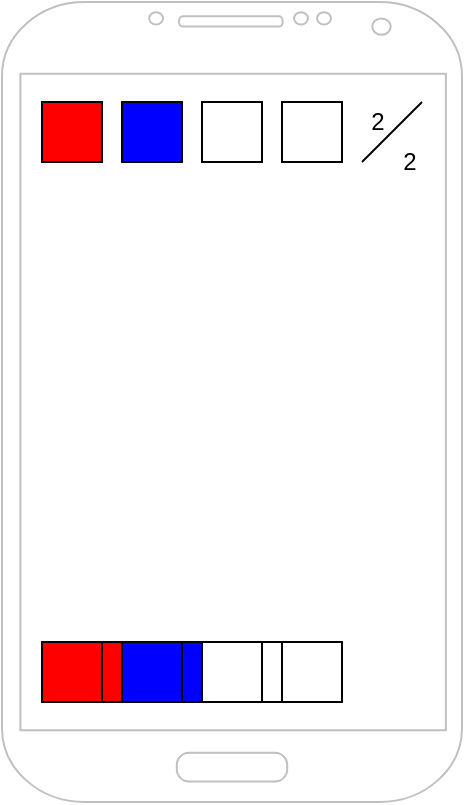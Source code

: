<mxfile version="13.7.6" type="device"><diagram id="pK9xunJMSPpkDzZ6Tgyt" name="Page-1"><mxGraphModel dx="652" dy="390" grid="1" gridSize="10" guides="1" tooltips="1" connect="1" arrows="1" fold="1" page="1" pageScale="1" pageWidth="850" pageHeight="1100" math="0" shadow="0"><root><mxCell id="0"/><mxCell id="1" parent="0"/><mxCell id="eqduDirs3xhwkr8ka6nJ-1" value="" style="verticalLabelPosition=bottom;verticalAlign=top;html=1;shadow=0;dashed=0;strokeWidth=1;shape=mxgraph.android.phone2;strokeColor=#c0c0c0;" vertex="1" parent="1"><mxGeometry x="50" y="50" width="230" height="400" as="geometry"/></mxCell><mxCell id="eqduDirs3xhwkr8ka6nJ-3" value="" style="rounded=0;whiteSpace=wrap;html=1;fillColor=#FF0000;" vertex="1" parent="1"><mxGeometry x="80" y="370" width="30" height="30" as="geometry"/></mxCell><mxCell id="eqduDirs3xhwkr8ka6nJ-4" value="" style="rounded=0;whiteSpace=wrap;html=1;" vertex="1" parent="1"><mxGeometry x="190" y="370" width="30" height="30" as="geometry"/></mxCell><mxCell id="eqduDirs3xhwkr8ka6nJ-5" value="" style="rounded=0;whiteSpace=wrap;html=1;fillColor=#0000FF;" vertex="1" parent="1"><mxGeometry x="120" y="370" width="30" height="30" as="geometry"/></mxCell><mxCell id="eqduDirs3xhwkr8ka6nJ-6" value="" style="rounded=0;whiteSpace=wrap;html=1;" vertex="1" parent="1"><mxGeometry x="160" y="370" width="30" height="30" as="geometry"/></mxCell><mxCell id="eqduDirs3xhwkr8ka6nJ-7" value="" style="rounded=0;whiteSpace=wrap;html=1;fillColor=#FF0000;" vertex="1" parent="1"><mxGeometry x="70" y="370" width="30" height="30" as="geometry"/></mxCell><mxCell id="eqduDirs3xhwkr8ka6nJ-8" value="" style="rounded=0;whiteSpace=wrap;html=1;fillColor=#0000FF;" vertex="1" parent="1"><mxGeometry x="110" y="370" width="30" height="30" as="geometry"/></mxCell><mxCell id="eqduDirs3xhwkr8ka6nJ-9" value="" style="rounded=0;whiteSpace=wrap;html=1;" vertex="1" parent="1"><mxGeometry x="150" y="370" width="30" height="30" as="geometry"/></mxCell><mxCell id="eqduDirs3xhwkr8ka6nJ-13" value="" style="rounded=0;whiteSpace=wrap;html=1;" vertex="1" parent="1"><mxGeometry x="190" y="100" width="30" height="30" as="geometry"/></mxCell><mxCell id="eqduDirs3xhwkr8ka6nJ-14" value="" style="rounded=0;whiteSpace=wrap;html=1;fillColor=#FF0000;" vertex="1" parent="1"><mxGeometry x="70" y="100" width="30" height="30" as="geometry"/></mxCell><mxCell id="eqduDirs3xhwkr8ka6nJ-15" value="" style="rounded=0;whiteSpace=wrap;html=1;fillColor=#0000FF;" vertex="1" parent="1"><mxGeometry x="110" y="100" width="30" height="30" as="geometry"/></mxCell><mxCell id="eqduDirs3xhwkr8ka6nJ-16" value="" style="rounded=0;whiteSpace=wrap;html=1;" vertex="1" parent="1"><mxGeometry x="150" y="100" width="30" height="30" as="geometry"/></mxCell><mxCell id="FsFq0BalZ4GqQXFjNhKr-2" value="2" style="text;html=1;strokeColor=none;fillColor=none;align=center;verticalAlign=middle;whiteSpace=wrap;rounded=0;" vertex="1" parent="1"><mxGeometry x="230" y="100" width="16" height="20" as="geometry"/></mxCell><mxCell id="FsFq0BalZ4GqQXFjNhKr-3" value="" style="endArrow=none;html=1;" edge="1" parent="1"><mxGeometry width="50" height="50" relative="1" as="geometry"><mxPoint x="230" y="130" as="sourcePoint"/><mxPoint x="260" y="100" as="targetPoint"/></mxGeometry></mxCell><mxCell id="FsFq0BalZ4GqQXFjNhKr-5" value="2" style="text;html=1;strokeColor=none;fillColor=none;align=center;verticalAlign=middle;whiteSpace=wrap;rounded=0;" vertex="1" parent="1"><mxGeometry x="246" y="120" width="16" height="20" as="geometry"/></mxCell></root></mxGraphModel></diagram></mxfile>